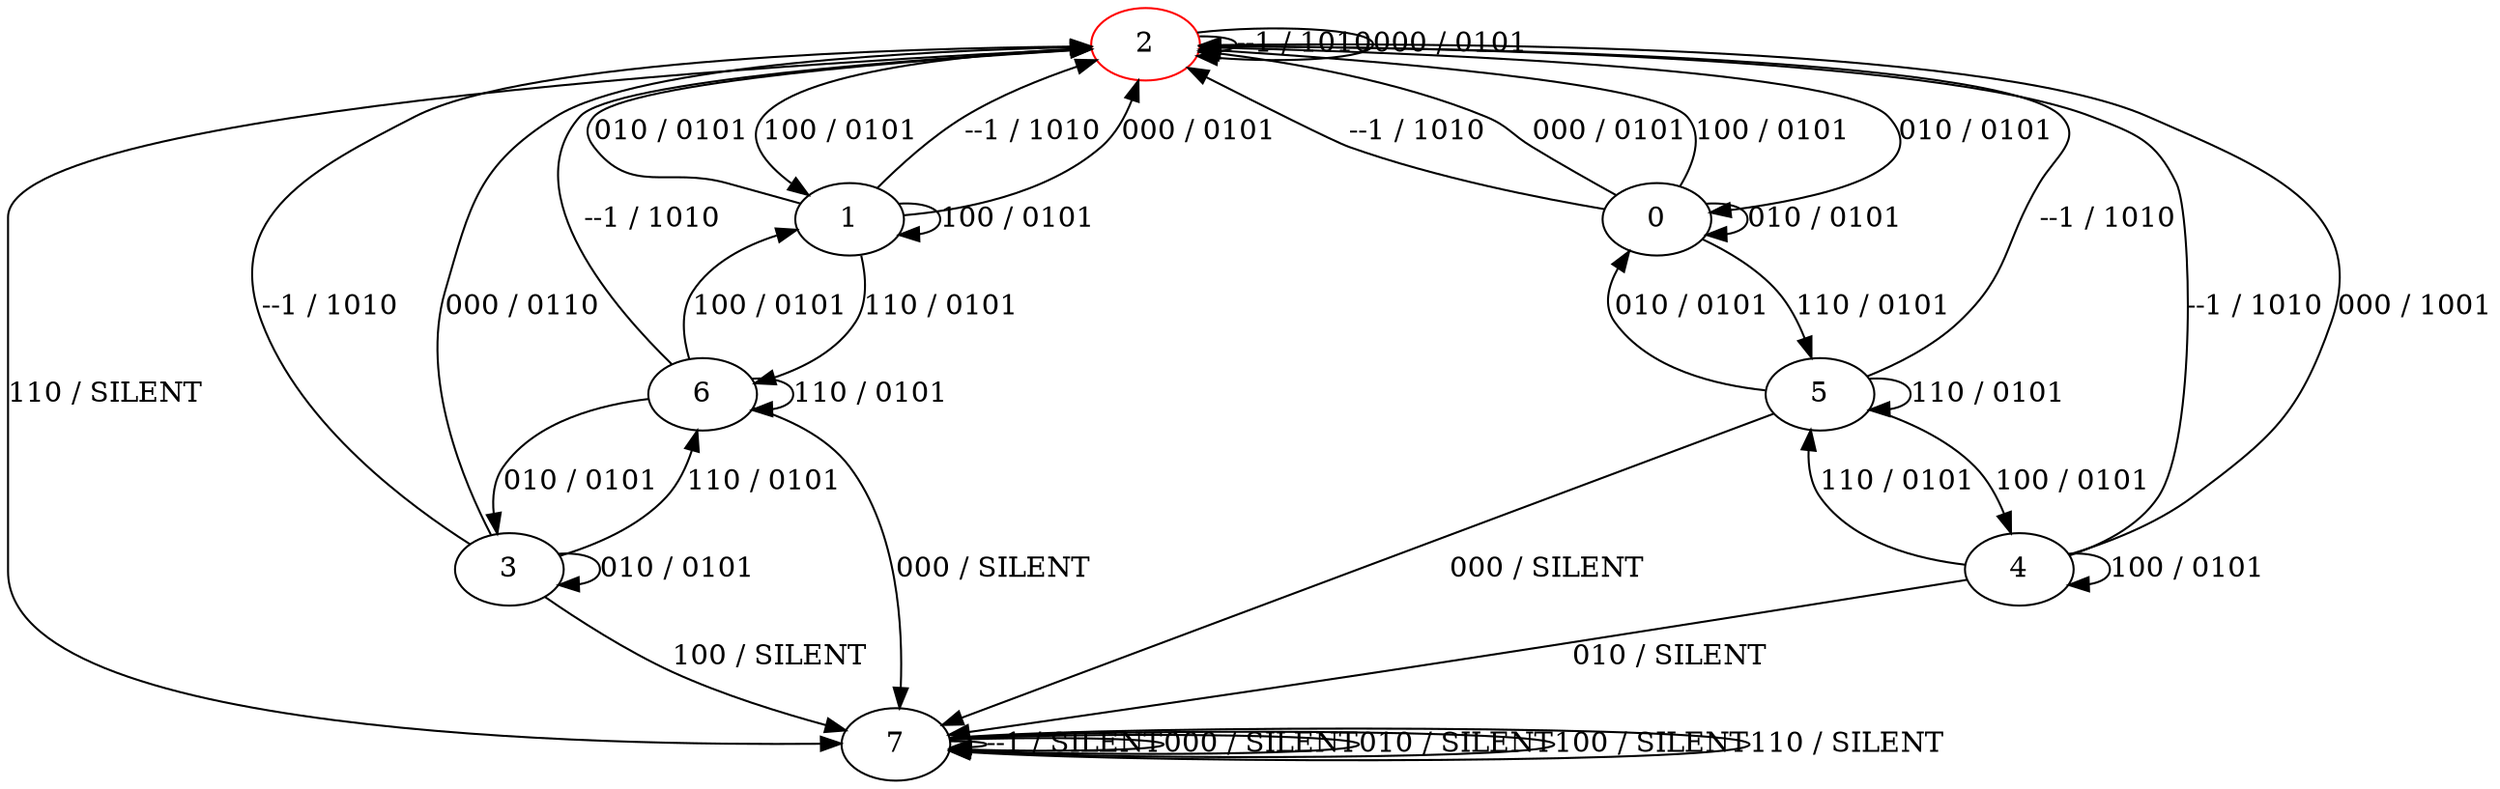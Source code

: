 digraph {
2 [color="red"]
0
1
3
4
5
6
7
2 -> 2 [label="--1 / 1010"]
2 -> 2 [label="000 / 0101"]
2 -> 0 [label="010 / 0101"]
2 -> 1 [label="100 / 0101"]
2 -> 7 [label="110 / SILENT"]
0 -> 2 [label="--1 / 1010"]
0 -> 2 [label="000 / 0101"]
0 -> 0 [label="010 / 0101"]
0 -> 2 [label="100 / 0101"]
0 -> 5 [label="110 / 0101"]
1 -> 2 [label="--1 / 1010"]
1 -> 2 [label="000 / 0101"]
1 -> 2 [label="010 / 0101"]
1 -> 1 [label="100 / 0101"]
1 -> 6 [label="110 / 0101"]
3 -> 2 [label="--1 / 1010"]
3 -> 2 [label="000 / 0110"]
3 -> 3 [label="010 / 0101"]
3 -> 7 [label="100 / SILENT"]
3 -> 6 [label="110 / 0101"]
4 -> 2 [label="--1 / 1010"]
4 -> 2 [label="000 / 1001"]
4 -> 7 [label="010 / SILENT"]
4 -> 4 [label="100 / 0101"]
4 -> 5 [label="110 / 0101"]
5 -> 2 [label="--1 / 1010"]
5 -> 7 [label="000 / SILENT"]
5 -> 0 [label="010 / 0101"]
5 -> 4 [label="100 / 0101"]
5 -> 5 [label="110 / 0101"]
6 -> 2 [label="--1 / 1010"]
6 -> 7 [label="000 / SILENT"]
6 -> 3 [label="010 / 0101"]
6 -> 1 [label="100 / 0101"]
6 -> 6 [label="110 / 0101"]
7 -> 7 [label="--1 / SILENT"]
7 -> 7 [label="000 / SILENT"]
7 -> 7 [label="010 / SILENT"]
7 -> 7 [label="100 / SILENT"]
7 -> 7 [label="110 / SILENT"]
}

